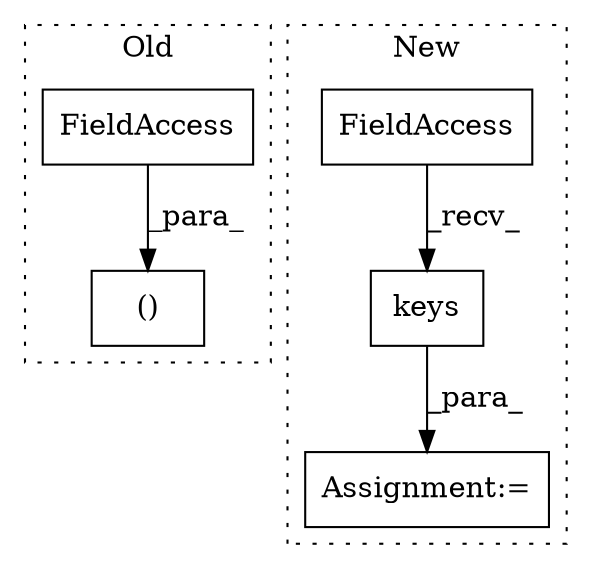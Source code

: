 digraph G {
subgraph cluster0 {
1 [label="()" a="106" s="2023" l="24" shape="box"];
5 [label="FieldAccess" a="22" s="2023" l="7" shape="box"];
label = "Old";
style="dotted";
}
subgraph cluster1 {
2 [label="keys" a="32" s="1822" l="6" shape="box"];
3 [label="Assignment:=" a="7" s="1804" l="1" shape="box"];
4 [label="FieldAccess" a="22" s="1810" l="11" shape="box"];
label = "New";
style="dotted";
}
2 -> 3 [label="_para_"];
4 -> 2 [label="_recv_"];
5 -> 1 [label="_para_"];
}